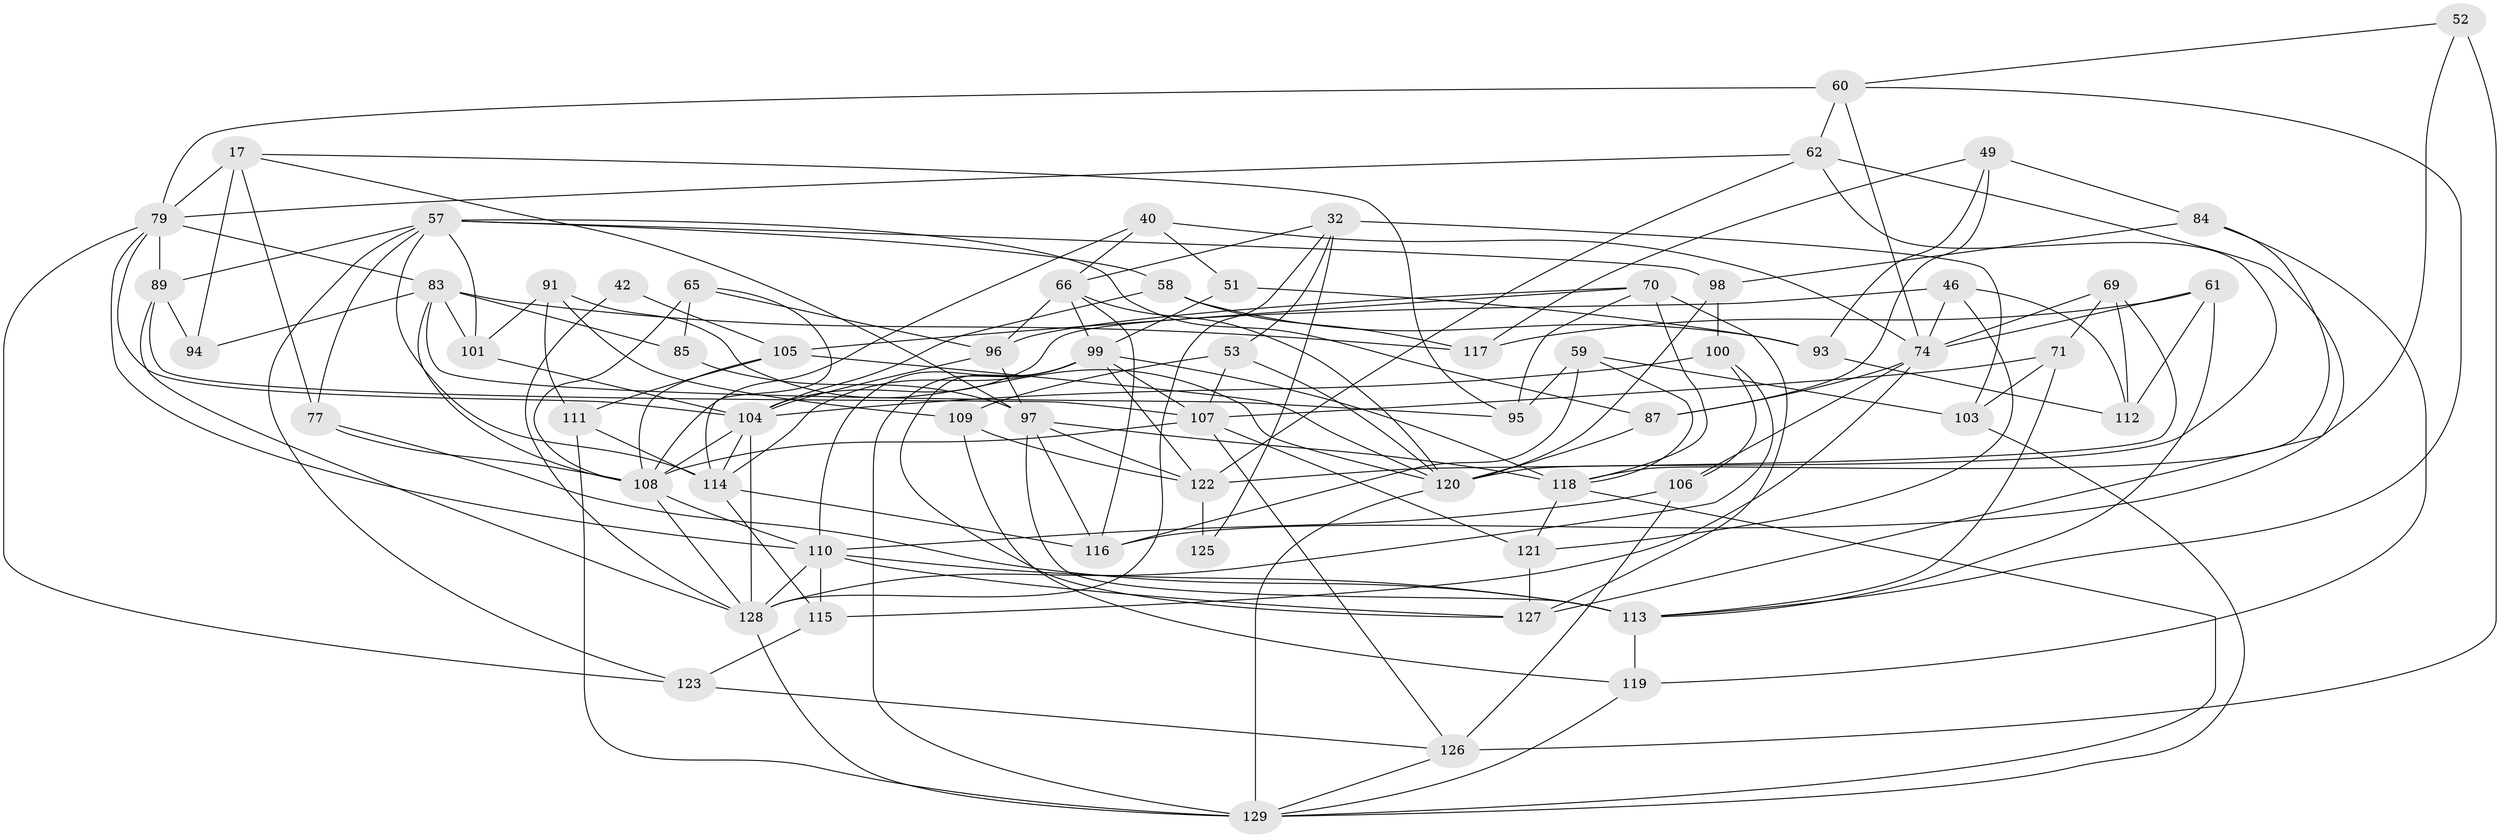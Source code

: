 // original degree distribution, {4: 1.0}
// Generated by graph-tools (version 1.1) at 2025/58/03/09/25 04:58:55]
// undirected, 64 vertices, 162 edges
graph export_dot {
graph [start="1"]
  node [color=gray90,style=filled];
  17 [super="+1"];
  32 [super="+16"];
  40 [super="+2"];
  42;
  46;
  49;
  51;
  52;
  53;
  57 [super="+7+10"];
  58;
  59;
  60 [super="+45"];
  61;
  62 [super="+43"];
  65 [super="+33"];
  66 [super="+26+38"];
  69;
  70 [super="+28"];
  71;
  74 [super="+12+36"];
  77;
  79 [super="+54"];
  83 [super="+9+75"];
  84;
  85;
  87;
  89 [super="+88+55"];
  91;
  93;
  94 [super="+92"];
  95;
  96 [super="+37+20"];
  97 [super="+73+50"];
  98;
  99 [super="+5+23+86"];
  100;
  101;
  103;
  104 [super="+24+31+80"];
  105 [super="+3"];
  106;
  107 [super="+48"];
  108 [super="+25+78"];
  109;
  110 [super="+102+63"];
  111;
  112;
  113 [super="+19+81"];
  114 [super="+34+44"];
  115;
  116 [super="+64"];
  117;
  118 [super="+56"];
  119;
  120 [super="+29+90+68"];
  121;
  122 [super="+76"];
  123;
  125;
  126 [super="+27"];
  127 [super="+72"];
  128 [super="+67"];
  129 [super="+124"];
  17 -- 94 [weight=2];
  17 -- 77;
  17 -- 97;
  17 -- 95;
  17 -- 79;
  32 -- 53;
  32 -- 125 [weight=2];
  32 -- 66;
  32 -- 103;
  32 -- 128;
  40 -- 51 [weight=2];
  40 -- 74;
  40 -- 108 [weight=2];
  40 -- 66;
  42 -- 105 [weight=2];
  42 -- 128 [weight=2];
  46 -- 112;
  46 -- 121;
  46 -- 74;
  46 -- 104;
  49 -- 117;
  49 -- 84;
  49 -- 93;
  49 -- 87;
  51 -- 93;
  51 -- 99;
  52 -- 126 [weight=2];
  52 -- 60;
  52 -- 116;
  53 -- 109;
  53 -- 107;
  53 -- 120;
  57 -- 87;
  57 -- 58;
  57 -- 114;
  57 -- 101;
  57 -- 98;
  57 -- 123;
  57 -- 77;
  57 -- 89;
  58 -- 93;
  58 -- 117;
  58 -- 104;
  59 -- 118;
  59 -- 103;
  59 -- 95;
  59 -- 116;
  60 -- 62;
  60 -- 79 [weight=2];
  60 -- 74;
  60 -- 113;
  61 -- 112;
  61 -- 117;
  61 -- 74;
  61 -- 113;
  62 -- 122;
  62 -- 127 [weight=2];
  62 -- 79;
  62 -- 120;
  65 -- 96 [weight=2];
  65 -- 85 [weight=2];
  65 -- 108;
  65 -- 114;
  66 -- 120 [weight=2];
  66 -- 99 [weight=2];
  66 -- 96;
  66 -- 116;
  69 -- 71;
  69 -- 74;
  69 -- 112;
  69 -- 122;
  70 -- 95;
  70 -- 127 [weight=2];
  70 -- 105;
  70 -- 96;
  70 -- 118;
  71 -- 103;
  71 -- 113;
  71 -- 107;
  74 -- 106;
  74 -- 115;
  74 -- 87;
  77 -- 113;
  77 -- 108;
  79 -- 104 [weight=2];
  79 -- 110;
  79 -- 83;
  79 -- 89;
  79 -- 123;
  83 -- 117;
  83 -- 94 [weight=2];
  83 -- 85;
  83 -- 101;
  83 -- 95;
  83 -- 108;
  84 -- 98;
  84 -- 118;
  84 -- 119;
  85 -- 97;
  87 -- 120;
  89 -- 94 [weight=2];
  89 -- 107 [weight=2];
  89 -- 128 [weight=2];
  91 -- 101;
  91 -- 109;
  91 -- 111;
  91 -- 120;
  93 -- 112;
  96 -- 104 [weight=3];
  96 -- 97;
  97 -- 113 [weight=2];
  97 -- 116;
  97 -- 122 [weight=2];
  97 -- 118 [weight=2];
  98 -- 120;
  98 -- 100;
  99 -- 127 [weight=2];
  99 -- 129;
  99 -- 107;
  99 -- 110 [weight=2];
  99 -- 122;
  99 -- 114;
  99 -- 118;
  100 -- 106;
  100 -- 128;
  100 -- 104;
  101 -- 104;
  103 -- 129;
  104 -- 108;
  104 -- 128;
  104 -- 114;
  105 -- 111;
  105 -- 108;
  105 -- 120;
  106 -- 126;
  106 -- 110;
  107 -- 121;
  107 -- 126;
  107 -- 108;
  108 -- 128;
  108 -- 110;
  109 -- 119;
  109 -- 122;
  110 -- 128 [weight=2];
  110 -- 115;
  110 -- 127;
  110 -- 113;
  111 -- 114;
  111 -- 129;
  113 -- 119;
  114 -- 115;
  114 -- 116 [weight=2];
  115 -- 123;
  118 -- 121;
  118 -- 129;
  119 -- 129;
  120 -- 129 [weight=2];
  121 -- 127;
  122 -- 125 [weight=2];
  123 -- 126;
  126 -- 129;
  128 -- 129 [weight=2];
}
